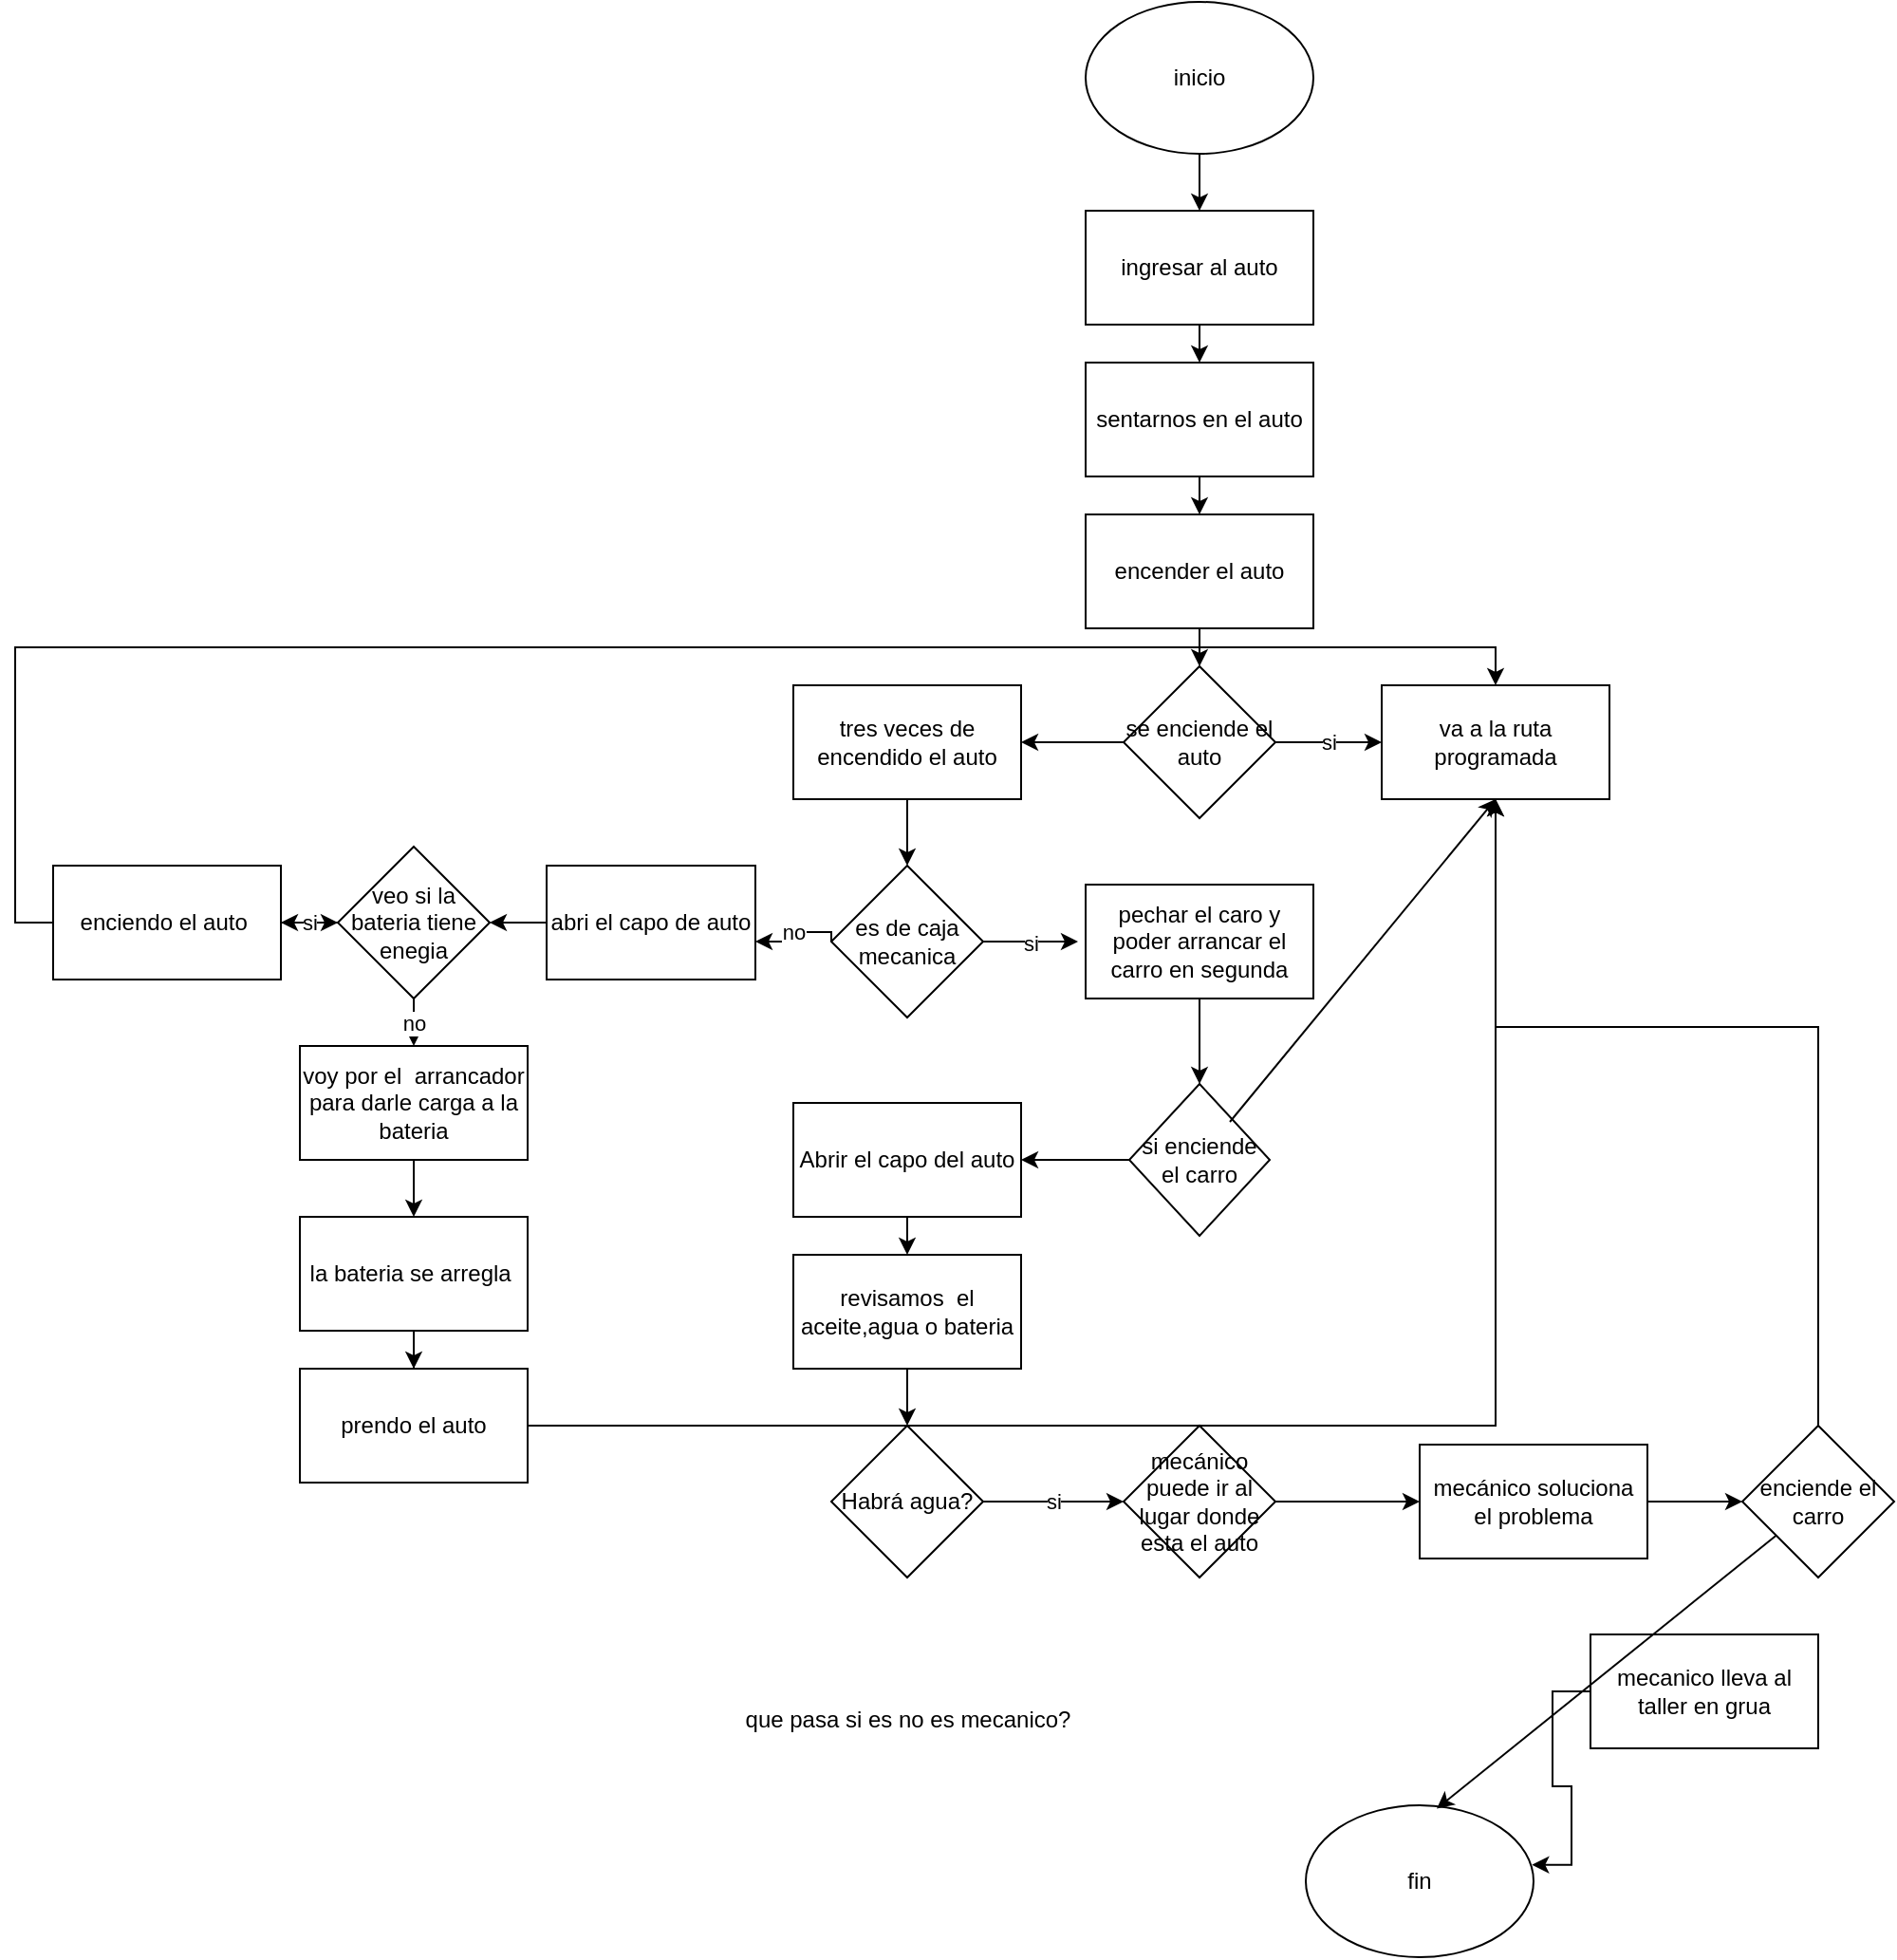 <mxfile version="20.8.20" type="google"><diagram name="Página-1" id="ZSAsvYOu5-Hmu85GuEQU"><mxGraphModel grid="1" page="1" gridSize="10" guides="1" tooltips="1" connect="1" arrows="1" fold="1" pageScale="1" pageWidth="827" pageHeight="1169" math="0" shadow="0"><root><mxCell id="0"/><mxCell id="1" parent="0"/><mxCell id="fzIrl7ISdNVuODz6AV0e-53" style="edgeStyle=orthogonalEdgeStyle;rounded=0;orthogonalLoop=1;jettySize=auto;html=1;exitX=0.5;exitY=1;exitDx=0;exitDy=0;entryX=0.5;entryY=0;entryDx=0;entryDy=0;" edge="1" parent="1" source="fzIrl7ISdNVuODz6AV0e-10" target="fzIrl7ISdNVuODz6AV0e-24"><mxGeometry relative="1" as="geometry"/></mxCell><mxCell id="fzIrl7ISdNVuODz6AV0e-10" value="pechar el caro y poder arrancar el carro en segunda" style="rounded=0;whiteSpace=wrap;html=1;" vertex="1" parent="1"><mxGeometry x="354" y="515" width="120" height="60" as="geometry"/></mxCell><mxCell id="fzIrl7ISdNVuODz6AV0e-13" value="Abrir el capo del auto" style="rounded=0;whiteSpace=wrap;html=1;" vertex="1" parent="1"><mxGeometry x="200" y="630" width="120" height="60" as="geometry"/></mxCell><mxCell id="fzIrl7ISdNVuODz6AV0e-16" value="inicio" style="ellipse;whiteSpace=wrap;html=1;" vertex="1" parent="1"><mxGeometry x="354" y="50" width="120" height="80" as="geometry"/></mxCell><mxCell id="fzIrl7ISdNVuODz6AV0e-17" value="ingresar al auto" style="rounded=0;whiteSpace=wrap;html=1;" vertex="1" parent="1"><mxGeometry x="354" y="160" width="120" height="60" as="geometry"/></mxCell><mxCell id="fzIrl7ISdNVuODz6AV0e-45" style="edgeStyle=orthogonalEdgeStyle;rounded=0;orthogonalLoop=1;jettySize=auto;html=1;exitX=0.5;exitY=1;exitDx=0;exitDy=0;entryX=0.5;entryY=0;entryDx=0;entryDy=0;" edge="1" parent="1" source="fzIrl7ISdNVuODz6AV0e-18" target="fzIrl7ISdNVuODz6AV0e-19"><mxGeometry relative="1" as="geometry"/></mxCell><mxCell id="fzIrl7ISdNVuODz6AV0e-18" value="sentarnos en el auto" style="rounded=0;whiteSpace=wrap;html=1;" vertex="1" parent="1"><mxGeometry x="354" y="240" width="120" height="60" as="geometry"/></mxCell><mxCell id="fzIrl7ISdNVuODz6AV0e-46" style="edgeStyle=orthogonalEdgeStyle;rounded=0;orthogonalLoop=1;jettySize=auto;html=1;exitX=0.5;exitY=1;exitDx=0;exitDy=0;entryX=0.5;entryY=0;entryDx=0;entryDy=0;" edge="1" parent="1" source="fzIrl7ISdNVuODz6AV0e-19" target="fzIrl7ISdNVuODz6AV0e-20"><mxGeometry relative="1" as="geometry"/></mxCell><mxCell id="fzIrl7ISdNVuODz6AV0e-19" value="encender el auto" style="rounded=0;whiteSpace=wrap;html=1;" vertex="1" parent="1"><mxGeometry x="354" y="320" width="120" height="60" as="geometry"/></mxCell><mxCell id="fzIrl7ISdNVuODz6AV0e-47" value="si" style="edgeStyle=orthogonalEdgeStyle;rounded=0;orthogonalLoop=1;jettySize=auto;html=1;entryX=0;entryY=0.5;entryDx=0;entryDy=0;" edge="1" parent="1" source="fzIrl7ISdNVuODz6AV0e-20" target="fzIrl7ISdNVuODz6AV0e-22"><mxGeometry relative="1" as="geometry"/></mxCell><mxCell id="fzIrl7ISdNVuODz6AV0e-48" style="edgeStyle=orthogonalEdgeStyle;rounded=0;orthogonalLoop=1;jettySize=auto;html=1;exitX=0;exitY=0.5;exitDx=0;exitDy=0;entryX=1;entryY=0.5;entryDx=0;entryDy=0;" edge="1" parent="1" source="fzIrl7ISdNVuODz6AV0e-20" target="fzIrl7ISdNVuODz6AV0e-21"><mxGeometry relative="1" as="geometry"/></mxCell><mxCell id="fzIrl7ISdNVuODz6AV0e-20" value="se enciende el&lt;br&gt;auto" style="rhombus;whiteSpace=wrap;html=1;" vertex="1" parent="1"><mxGeometry x="374" y="400" width="80" height="80" as="geometry"/></mxCell><mxCell id="fzIrl7ISdNVuODz6AV0e-51" style="edgeStyle=orthogonalEdgeStyle;rounded=0;orthogonalLoop=1;jettySize=auto;html=1;exitX=0.5;exitY=1;exitDx=0;exitDy=0;entryX=0.5;entryY=0;entryDx=0;entryDy=0;" edge="1" parent="1" source="fzIrl7ISdNVuODz6AV0e-21" target="fzIrl7ISdNVuODz6AV0e-23"><mxGeometry relative="1" as="geometry"/></mxCell><mxCell id="fzIrl7ISdNVuODz6AV0e-21" value="tres veces de encendido el auto" style="rounded=0;whiteSpace=wrap;html=1;" vertex="1" parent="1"><mxGeometry x="200" y="410" width="120" height="60" as="geometry"/></mxCell><mxCell id="fzIrl7ISdNVuODz6AV0e-22" value="va a la ruta programada" style="rounded=0;whiteSpace=wrap;html=1;" vertex="1" parent="1"><mxGeometry x="510" y="410" width="120" height="60" as="geometry"/></mxCell><mxCell id="fzIrl7ISdNVuODz6AV0e-52" value="si" style="edgeStyle=orthogonalEdgeStyle;rounded=0;orthogonalLoop=1;jettySize=auto;html=1;exitX=1;exitY=0.5;exitDx=0;exitDy=0;" edge="1" parent="1" source="fzIrl7ISdNVuODz6AV0e-23"><mxGeometry relative="1" as="geometry"><mxPoint x="350" y="545" as="targetPoint"/></mxGeometry></mxCell><mxCell id="fzIrl7ISdNVuODz6AV0e-72" value="no" style="edgeStyle=orthogonalEdgeStyle;rounded=0;orthogonalLoop=1;jettySize=auto;html=1;exitX=0;exitY=0.5;exitDx=0;exitDy=0;" edge="1" parent="1" source="fzIrl7ISdNVuODz6AV0e-23" target="fzIrl7ISdNVuODz6AV0e-70"><mxGeometry relative="1" as="geometry"><Array as="points"><mxPoint x="220" y="540"/><mxPoint x="195" y="540"/><mxPoint x="195" y="545"/></Array></mxGeometry></mxCell><mxCell id="fzIrl7ISdNVuODz6AV0e-23" value="es de caja mecanica" style="rhombus;whiteSpace=wrap;html=1;" vertex="1" parent="1"><mxGeometry x="220" y="505" width="80" height="80" as="geometry"/></mxCell><mxCell id="fzIrl7ISdNVuODz6AV0e-56" value="" style="edgeStyle=orthogonalEdgeStyle;rounded=0;orthogonalLoop=1;jettySize=auto;html=1;" edge="1" parent="1" source="fzIrl7ISdNVuODz6AV0e-24" target="fzIrl7ISdNVuODz6AV0e-13"><mxGeometry relative="1" as="geometry"/></mxCell><mxCell id="fzIrl7ISdNVuODz6AV0e-24" value="si enciende el carro" style="rhombus;whiteSpace=wrap;html=1;" vertex="1" parent="1"><mxGeometry x="377" y="620" width="74" height="80" as="geometry"/></mxCell><mxCell id="fzIrl7ISdNVuODz6AV0e-63" value="" style="edgeStyle=orthogonalEdgeStyle;rounded=0;orthogonalLoop=1;jettySize=auto;html=1;" edge="1" parent="1" source="fzIrl7ISdNVuODz6AV0e-25" target="fzIrl7ISdNVuODz6AV0e-26"><mxGeometry relative="1" as="geometry"/></mxCell><mxCell id="fzIrl7ISdNVuODz6AV0e-25" value="revisamos&amp;nbsp; el aceite,agua o bateria" style="rounded=0;whiteSpace=wrap;html=1;" vertex="1" parent="1"><mxGeometry x="200" y="710" width="120" height="60" as="geometry"/></mxCell><mxCell id="fzIrl7ISdNVuODz6AV0e-64" value="si" style="edgeStyle=orthogonalEdgeStyle;rounded=0;orthogonalLoop=1;jettySize=auto;html=1;" edge="1" parent="1" source="fzIrl7ISdNVuODz6AV0e-26" target="fzIrl7ISdNVuODz6AV0e-27"><mxGeometry relative="1" as="geometry"/></mxCell><mxCell id="fzIrl7ISdNVuODz6AV0e-26" value="Habrá agua?" style="rhombus;whiteSpace=wrap;html=1;" vertex="1" parent="1"><mxGeometry x="220" y="800" width="80" height="80" as="geometry"/></mxCell><mxCell id="fzIrl7ISdNVuODz6AV0e-65" value="" style="edgeStyle=orthogonalEdgeStyle;rounded=0;orthogonalLoop=1;jettySize=auto;html=1;" edge="1" parent="1" source="fzIrl7ISdNVuODz6AV0e-27" target="fzIrl7ISdNVuODz6AV0e-28"><mxGeometry relative="1" as="geometry"/></mxCell><mxCell id="fzIrl7ISdNVuODz6AV0e-27" value="mecánico puede ir al lugar donde esta el auto" style="rhombus;whiteSpace=wrap;html=1;" vertex="1" parent="1"><mxGeometry x="374" y="800" width="80" height="80" as="geometry"/></mxCell><mxCell id="fzIrl7ISdNVuODz6AV0e-66" value="" style="edgeStyle=orthogonalEdgeStyle;rounded=0;orthogonalLoop=1;jettySize=auto;html=1;" edge="1" parent="1" source="fzIrl7ISdNVuODz6AV0e-28" target="fzIrl7ISdNVuODz6AV0e-31"><mxGeometry relative="1" as="geometry"/></mxCell><mxCell id="fzIrl7ISdNVuODz6AV0e-28" value="mecánico soluciona el problema" style="rounded=0;whiteSpace=wrap;html=1;" vertex="1" parent="1"><mxGeometry x="530" y="810" width="120" height="60" as="geometry"/></mxCell><mxCell id="fzIrl7ISdNVuODz6AV0e-69" style="edgeStyle=orthogonalEdgeStyle;rounded=0;orthogonalLoop=1;jettySize=auto;html=1;entryX=0.993;entryY=0.392;entryDx=0;entryDy=0;entryPerimeter=0;" edge="1" parent="1" source="fzIrl7ISdNVuODz6AV0e-29" target="fzIrl7ISdNVuODz6AV0e-32"><mxGeometry relative="1" as="geometry"/></mxCell><mxCell id="fzIrl7ISdNVuODz6AV0e-29" value="mecanico lleva al taller en grua" style="rounded=0;whiteSpace=wrap;html=1;" vertex="1" parent="1"><mxGeometry x="620" y="910" width="120" height="60" as="geometry"/></mxCell><mxCell id="fzIrl7ISdNVuODz6AV0e-67" style="edgeStyle=orthogonalEdgeStyle;rounded=0;orthogonalLoop=1;jettySize=auto;html=1;" edge="1" parent="1" source="fzIrl7ISdNVuODz6AV0e-31" target="fzIrl7ISdNVuODz6AV0e-22"><mxGeometry relative="1" as="geometry"><Array as="points"><mxPoint x="740" y="590"/><mxPoint x="570" y="590"/></Array></mxGeometry></mxCell><mxCell id="fzIrl7ISdNVuODz6AV0e-31" value="enciende el carro" style="rhombus;whiteSpace=wrap;html=1;" vertex="1" parent="1"><mxGeometry x="700" y="800" width="80" height="80" as="geometry"/></mxCell><mxCell id="fzIrl7ISdNVuODz6AV0e-32" value="fin" style="ellipse;whiteSpace=wrap;html=1;" vertex="1" parent="1"><mxGeometry x="470" y="1000" width="120" height="80" as="geometry"/></mxCell><mxCell id="fzIrl7ISdNVuODz6AV0e-36" value="" style="endArrow=classic;html=1;rounded=0;" edge="1" parent="1" source="fzIrl7ISdNVuODz6AV0e-16"><mxGeometry width="50" height="50" relative="1" as="geometry"><mxPoint x="414" y="180" as="sourcePoint"/><mxPoint x="414" y="160" as="targetPoint"/></mxGeometry></mxCell><mxCell id="fzIrl7ISdNVuODz6AV0e-42" value="" style="endArrow=classic;html=1;rounded=0;" edge="1" parent="1" source="fzIrl7ISdNVuODz6AV0e-17"><mxGeometry width="50" height="50" relative="1" as="geometry"><mxPoint x="414" y="270" as="sourcePoint"/><mxPoint x="414" y="220" as="targetPoint"/></mxGeometry></mxCell><mxCell id="fzIrl7ISdNVuODz6AV0e-44" value="" style="endArrow=classic;html=1;rounded=0;exitX=0.5;exitY=1;exitDx=0;exitDy=0;entryX=0.5;entryY=0;entryDx=0;entryDy=0;" edge="1" parent="1" source="fzIrl7ISdNVuODz6AV0e-17" target="fzIrl7ISdNVuODz6AV0e-18"><mxGeometry width="50" height="50" relative="1" as="geometry"><mxPoint x="390" y="260" as="sourcePoint"/><mxPoint x="440" y="210" as="targetPoint"/></mxGeometry></mxCell><mxCell id="fzIrl7ISdNVuODz6AV0e-54" value="" style="endArrow=classic;html=1;rounded=0;entryX=0.5;entryY=1;entryDx=0;entryDy=0;" edge="1" parent="1" target="fzIrl7ISdNVuODz6AV0e-22"><mxGeometry width="50" height="50" relative="1" as="geometry"><mxPoint x="430" y="640" as="sourcePoint"/><mxPoint x="480" y="590" as="targetPoint"/></mxGeometry></mxCell><mxCell id="fzIrl7ISdNVuODz6AV0e-60" value="" style="endArrow=classic;html=1;rounded=0;" edge="1" parent="1" source="fzIrl7ISdNVuODz6AV0e-13"><mxGeometry width="50" height="50" relative="1" as="geometry"><mxPoint x="260" y="740" as="sourcePoint"/><mxPoint x="260" y="690" as="targetPoint"/></mxGeometry></mxCell><mxCell id="fzIrl7ISdNVuODz6AV0e-62" value="" style="endArrow=classic;html=1;rounded=0;" edge="1" parent="1" source="fzIrl7ISdNVuODz6AV0e-13"><mxGeometry width="50" height="50" relative="1" as="geometry"><mxPoint x="260" y="740" as="sourcePoint"/><mxPoint x="260" y="710" as="targetPoint"/></mxGeometry></mxCell><mxCell id="fzIrl7ISdNVuODz6AV0e-68" value="" style="endArrow=classic;html=1;rounded=0;entryX=0.575;entryY=0.022;entryDx=0;entryDy=0;entryPerimeter=0;" edge="1" parent="1" source="fzIrl7ISdNVuODz6AV0e-31" target="fzIrl7ISdNVuODz6AV0e-32"><mxGeometry width="50" height="50" relative="1" as="geometry"><mxPoint x="740" y="930" as="sourcePoint"/><mxPoint x="740" y="950.711" as="targetPoint"/></mxGeometry></mxCell><mxCell id="fzIrl7ISdNVuODz6AV0e-77" value="" style="edgeStyle=orthogonalEdgeStyle;rounded=0;orthogonalLoop=1;jettySize=auto;html=1;" edge="1" parent="1" source="fzIrl7ISdNVuODz6AV0e-70" target="fzIrl7ISdNVuODz6AV0e-74"><mxGeometry relative="1" as="geometry"/></mxCell><mxCell id="fzIrl7ISdNVuODz6AV0e-70" value="abri el capo de auto" style="rounded=0;whiteSpace=wrap;html=1;" vertex="1" parent="1"><mxGeometry x="70" y="505" width="110" height="60" as="geometry"/></mxCell><mxCell id="fzIrl7ISdNVuODz6AV0e-73" value="que pasa si es no es mecanico?" style="text;html=1;align=center;verticalAlign=middle;resizable=0;points=[];autosize=1;strokeColor=none;fillColor=none;" vertex="1" parent="1"><mxGeometry x="165" y="940" width="190" height="30" as="geometry"/></mxCell><mxCell id="fzIrl7ISdNVuODz6AV0e-78" value="" style="edgeStyle=orthogonalEdgeStyle;rounded=0;orthogonalLoop=1;jettySize=auto;html=1;" edge="1" parent="1" source="fzIrl7ISdNVuODz6AV0e-74" target="fzIrl7ISdNVuODz6AV0e-75"><mxGeometry relative="1" as="geometry"/></mxCell><mxCell id="fzIrl7ISdNVuODz6AV0e-79" value="no" style="edgeStyle=orthogonalEdgeStyle;rounded=0;orthogonalLoop=1;jettySize=auto;html=1;" edge="1" parent="1" source="fzIrl7ISdNVuODz6AV0e-74" target="fzIrl7ISdNVuODz6AV0e-76"><mxGeometry relative="1" as="geometry"/></mxCell><mxCell id="fzIrl7ISdNVuODz6AV0e-74" value="veo si la bateria tiene enegia" style="rhombus;whiteSpace=wrap;html=1;" vertex="1" parent="1"><mxGeometry x="-40" y="495" width="80" height="80" as="geometry"/></mxCell><mxCell id="fzIrl7ISdNVuODz6AV0e-80" value="si" style="edgeStyle=orthogonalEdgeStyle;rounded=0;orthogonalLoop=1;jettySize=auto;html=1;" edge="1" parent="1" source="fzIrl7ISdNVuODz6AV0e-75" target="fzIrl7ISdNVuODz6AV0e-74"><mxGeometry relative="1" as="geometry"/></mxCell><mxCell id="fzIrl7ISdNVuODz6AV0e-81" style="edgeStyle=orthogonalEdgeStyle;rounded=0;orthogonalLoop=1;jettySize=auto;html=1;exitX=0;exitY=0.5;exitDx=0;exitDy=0;entryX=0.5;entryY=0;entryDx=0;entryDy=0;" edge="1" parent="1" source="fzIrl7ISdNVuODz6AV0e-75" target="fzIrl7ISdNVuODz6AV0e-22"><mxGeometry relative="1" as="geometry"/></mxCell><mxCell id="fzIrl7ISdNVuODz6AV0e-75" value="enciendo el auto&amp;nbsp;" style="rounded=0;whiteSpace=wrap;html=1;" vertex="1" parent="1"><mxGeometry x="-190" y="505" width="120" height="60" as="geometry"/></mxCell><mxCell id="fzIrl7ISdNVuODz6AV0e-84" value="" style="edgeStyle=orthogonalEdgeStyle;rounded=0;orthogonalLoop=1;jettySize=auto;html=1;" edge="1" parent="1" source="fzIrl7ISdNVuODz6AV0e-76" target="fzIrl7ISdNVuODz6AV0e-83"><mxGeometry relative="1" as="geometry"/></mxCell><mxCell id="fzIrl7ISdNVuODz6AV0e-76" value="voy por el&amp;nbsp; arrancador para darle carga a la bateria" style="rounded=0;whiteSpace=wrap;html=1;" vertex="1" parent="1"><mxGeometry x="-60" y="600" width="120" height="60" as="geometry"/></mxCell><mxCell id="fzIrl7ISdNVuODz6AV0e-86" value="" style="edgeStyle=orthogonalEdgeStyle;rounded=0;orthogonalLoop=1;jettySize=auto;html=1;" edge="1" parent="1" source="fzIrl7ISdNVuODz6AV0e-83" target="fzIrl7ISdNVuODz6AV0e-85"><mxGeometry relative="1" as="geometry"/></mxCell><mxCell id="fzIrl7ISdNVuODz6AV0e-83" value="la bateria se arregla&amp;nbsp;" style="rounded=0;whiteSpace=wrap;html=1;" vertex="1" parent="1"><mxGeometry x="-60" y="690" width="120" height="60" as="geometry"/></mxCell><mxCell id="fzIrl7ISdNVuODz6AV0e-87" style="edgeStyle=orthogonalEdgeStyle;rounded=0;orthogonalLoop=1;jettySize=auto;html=1;entryX=0.5;entryY=1;entryDx=0;entryDy=0;" edge="1" parent="1" source="fzIrl7ISdNVuODz6AV0e-85" target="fzIrl7ISdNVuODz6AV0e-22"><mxGeometry relative="1" as="geometry"/></mxCell><mxCell id="fzIrl7ISdNVuODz6AV0e-85" value="prendo el auto" style="rounded=0;whiteSpace=wrap;html=1;" vertex="1" parent="1"><mxGeometry x="-60" y="770" width="120" height="60" as="geometry"/></mxCell></root></mxGraphModel></diagram></mxfile>